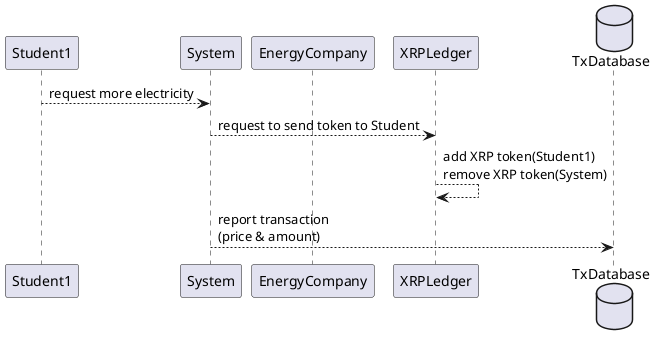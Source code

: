 @startuml sequence
participant Student1 as st1
participant System as sys
participant EnergyCompany as ec
participant XRPLedger as xl
database TxDatabase as db2

st1 --> sys : request more electricity
sys --> xl : request to send token to Student 
xl --> xl : add XRP token(Student1)\nremove XRP token(System)
sys --> db2 : report transaction\n(price & amount) 
@enduml